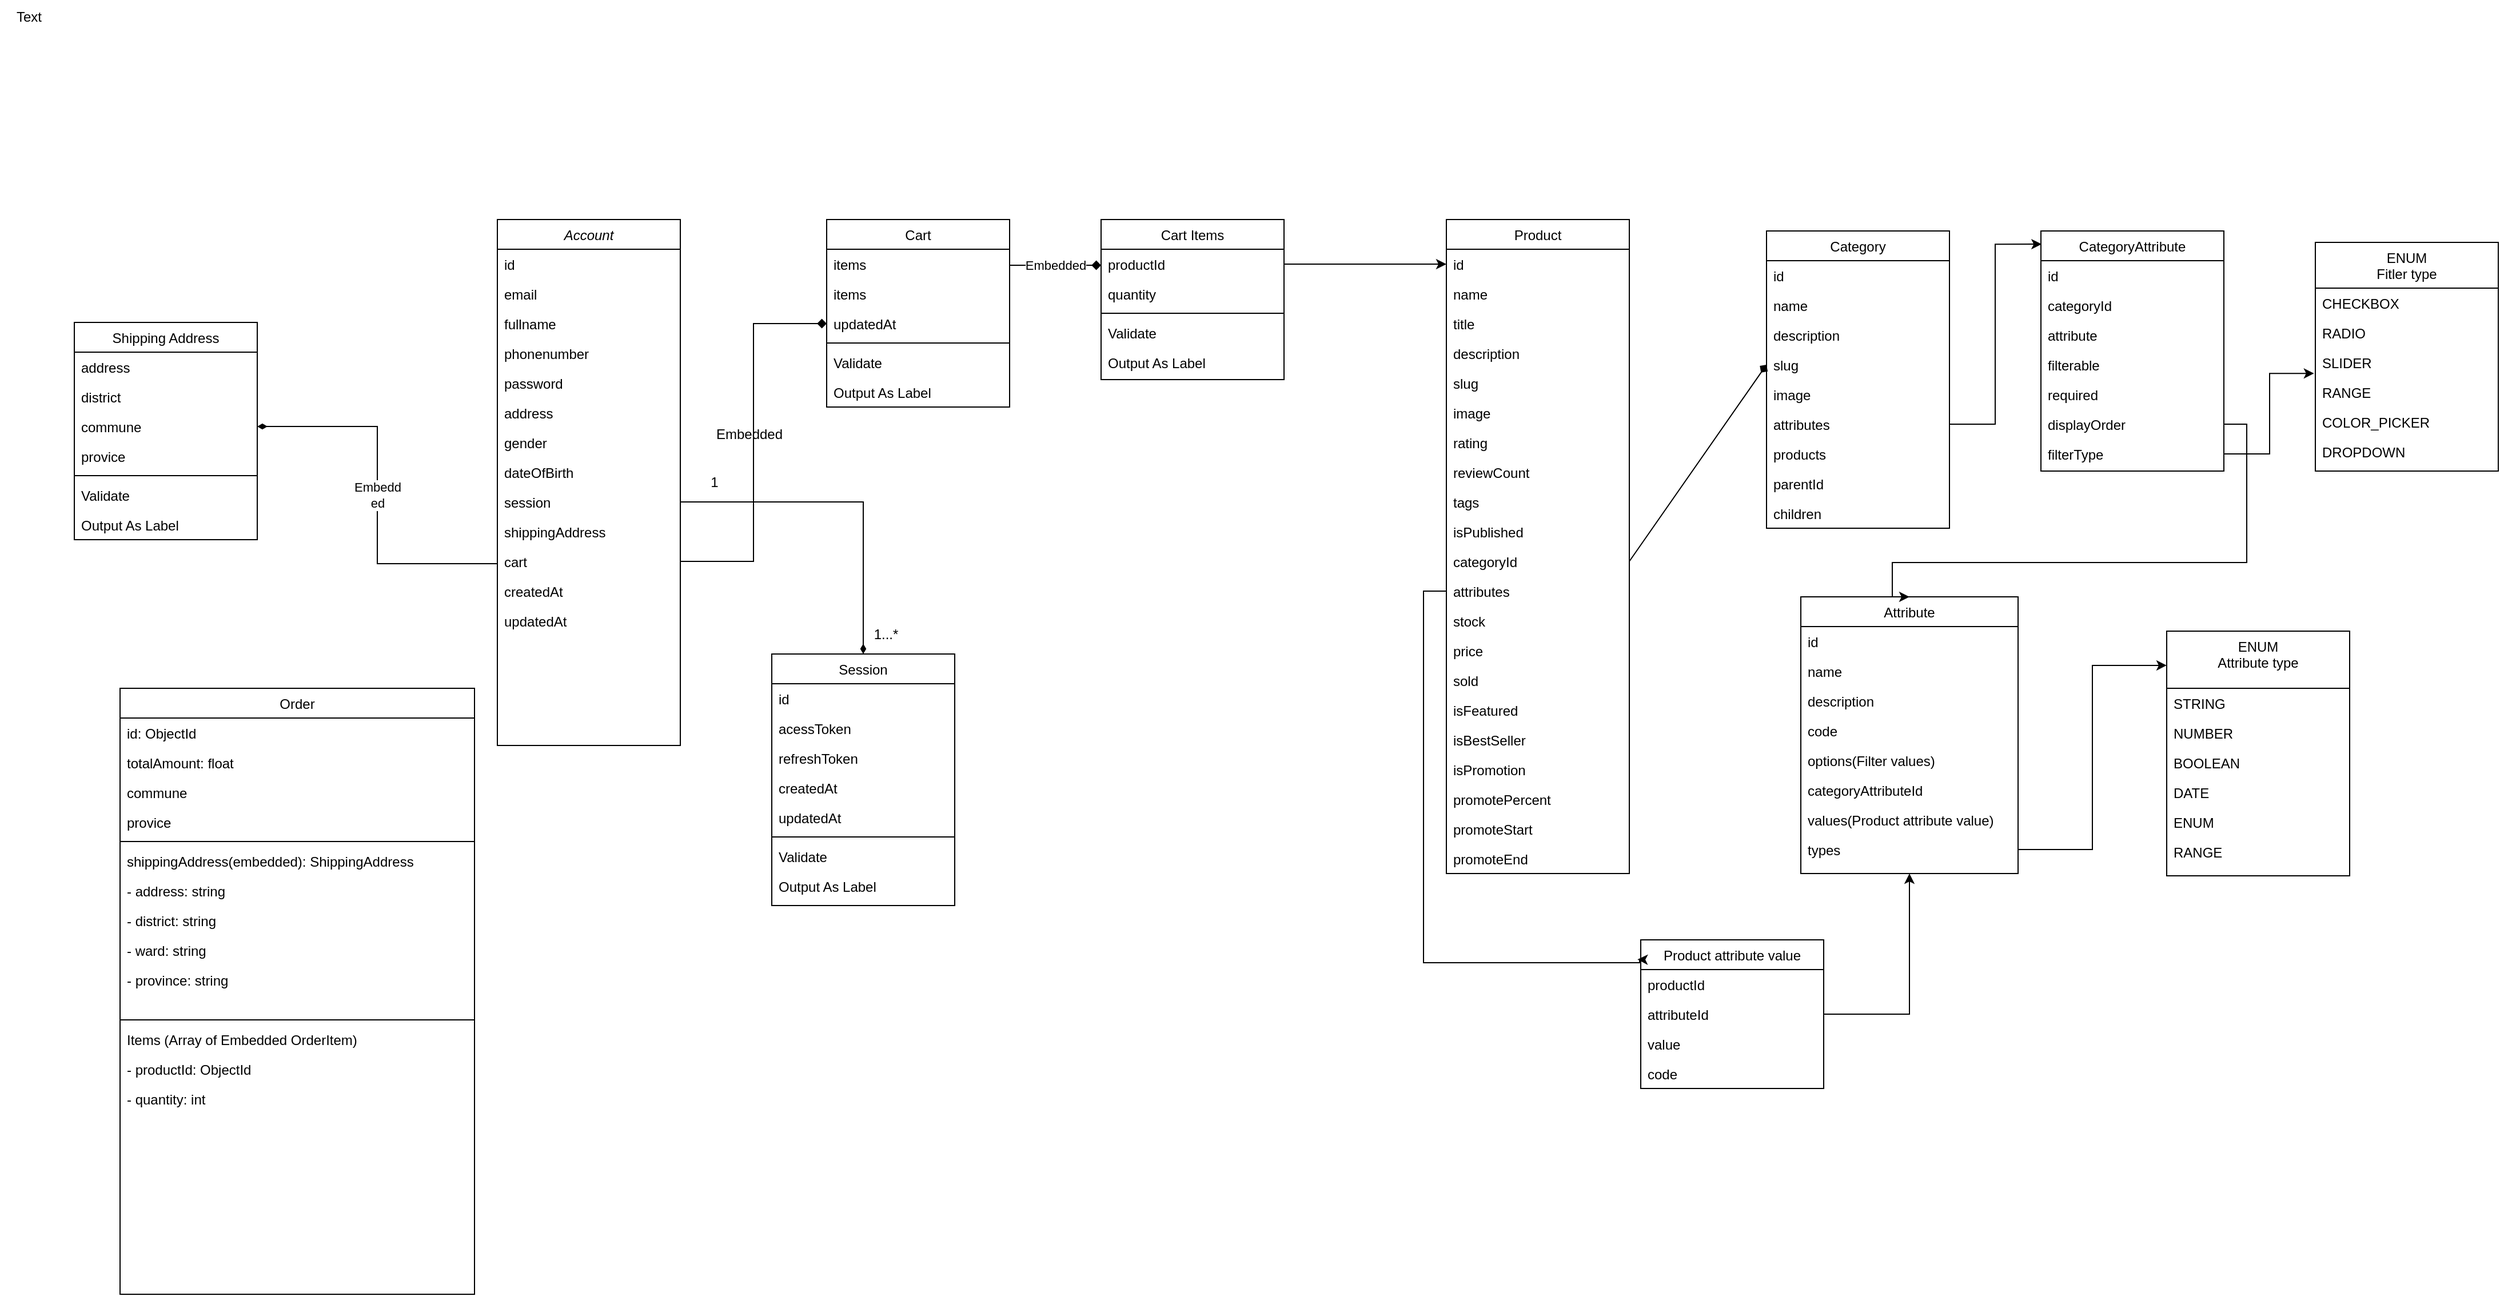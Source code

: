 <mxfile version="26.0.9">
  <diagram id="C5RBs43oDa-KdzZeNtuy" name="Page-1">
    <mxGraphModel dx="2261" dy="2013" grid="1" gridSize="10" guides="1" tooltips="1" connect="1" arrows="1" fold="1" page="1" pageScale="1" pageWidth="827" pageHeight="1169" math="0" shadow="0">
      <root>
        <mxCell id="WIyWlLk6GJQsqaUBKTNV-0" />
        <mxCell id="WIyWlLk6GJQsqaUBKTNV-1" parent="WIyWlLk6GJQsqaUBKTNV-0" />
        <mxCell id="iUmjgM7UIr8Nl2Lq2VKV-24" value="Embedd&lt;div&gt;ed&lt;/div&gt;" style="edgeStyle=elbowEdgeStyle;rounded=0;orthogonalLoop=1;jettySize=auto;html=1;entryX=1;entryY=0.5;entryDx=0;entryDy=0;endArrow=diamondThin;endFill=1;" parent="WIyWlLk6GJQsqaUBKTNV-1" target="iUmjgM7UIr8Nl2Lq2VKV-3" edge="1">
          <mxGeometry relative="1" as="geometry">
            <mxPoint x="10" y="481.01" as="sourcePoint" />
            <mxPoint x="-196.96" y="450.002" as="targetPoint" />
          </mxGeometry>
        </mxCell>
        <mxCell id="zkfFHV4jXpPFQw0GAbJ--0" value="Account" style="swimlane;fontStyle=2;align=center;verticalAlign=top;childLayout=stackLayout;horizontal=1;startSize=26;horizontalStack=0;resizeParent=1;resizeLast=0;collapsible=1;marginBottom=0;rounded=0;shadow=0;strokeWidth=1;swimlaneLine=1;" parent="WIyWlLk6GJQsqaUBKTNV-1" vertex="1">
          <mxGeometry x="10" y="180" width="160" height="460" as="geometry">
            <mxRectangle x="230" y="140" width="160" height="26" as="alternateBounds" />
          </mxGeometry>
        </mxCell>
        <mxCell id="zkfFHV4jXpPFQw0GAbJ--1" value="id" style="text;align=left;verticalAlign=top;spacingLeft=4;spacingRight=4;overflow=hidden;rotatable=0;points=[[0,0.5],[1,0.5]];portConstraint=eastwest;" parent="zkfFHV4jXpPFQw0GAbJ--0" vertex="1">
          <mxGeometry y="26" width="160" height="26" as="geometry" />
        </mxCell>
        <mxCell id="zkfFHV4jXpPFQw0GAbJ--2" value="email&#xa;" style="text;align=left;verticalAlign=top;spacingLeft=4;spacingRight=4;overflow=hidden;rotatable=0;points=[[0,0.5],[1,0.5]];portConstraint=eastwest;rounded=0;shadow=0;html=0;" parent="zkfFHV4jXpPFQw0GAbJ--0" vertex="1">
          <mxGeometry y="52" width="160" height="26" as="geometry" />
        </mxCell>
        <mxCell id="zkfFHV4jXpPFQw0GAbJ--3" value="fullname" style="text;align=left;verticalAlign=top;spacingLeft=4;spacingRight=4;overflow=hidden;rotatable=0;points=[[0,0.5],[1,0.5]];portConstraint=eastwest;rounded=0;shadow=0;html=0;" parent="zkfFHV4jXpPFQw0GAbJ--0" vertex="1">
          <mxGeometry y="78" width="160" height="26" as="geometry" />
        </mxCell>
        <mxCell id="zkfFHV4jXpPFQw0GAbJ--5" value="phonenumber&#xa;" style="text;align=left;verticalAlign=top;spacingLeft=4;spacingRight=4;overflow=hidden;rotatable=0;points=[[0,0.5],[1,0.5]];portConstraint=eastwest;" parent="zkfFHV4jXpPFQw0GAbJ--0" vertex="1">
          <mxGeometry y="104" width="160" height="26" as="geometry" />
        </mxCell>
        <mxCell id="fqHOdBvg9TRr5FOe3MdY-21" value="password" style="text;align=left;verticalAlign=top;spacingLeft=4;spacingRight=4;overflow=hidden;rotatable=0;points=[[0,0.5],[1,0.5]];portConstraint=eastwest;" parent="zkfFHV4jXpPFQw0GAbJ--0" vertex="1">
          <mxGeometry y="130" width="160" height="26" as="geometry" />
        </mxCell>
        <mxCell id="fqHOdBvg9TRr5FOe3MdY-20" value="address" style="text;align=left;verticalAlign=top;spacingLeft=4;spacingRight=4;overflow=hidden;rotatable=0;points=[[0,0.5],[1,0.5]];portConstraint=eastwest;" parent="zkfFHV4jXpPFQw0GAbJ--0" vertex="1">
          <mxGeometry y="156" width="160" height="26" as="geometry" />
        </mxCell>
        <mxCell id="fqHOdBvg9TRr5FOe3MdY-19" value="gender&#xa;" style="text;align=left;verticalAlign=top;spacingLeft=4;spacingRight=4;overflow=hidden;rotatable=0;points=[[0,0.5],[1,0.5]];portConstraint=eastwest;" parent="zkfFHV4jXpPFQw0GAbJ--0" vertex="1">
          <mxGeometry y="182" width="160" height="26" as="geometry" />
        </mxCell>
        <mxCell id="fqHOdBvg9TRr5FOe3MdY-18" value="dateOfBirth" style="text;align=left;verticalAlign=top;spacingLeft=4;spacingRight=4;overflow=hidden;rotatable=0;points=[[0,0.5],[1,0.5]];portConstraint=eastwest;" parent="zkfFHV4jXpPFQw0GAbJ--0" vertex="1">
          <mxGeometry y="208" width="160" height="26" as="geometry" />
        </mxCell>
        <mxCell id="iUmjgM7UIr8Nl2Lq2VKV-45" value="session" style="text;align=left;verticalAlign=top;spacingLeft=4;spacingRight=4;overflow=hidden;rotatable=0;points=[[0,0.5],[1,0.5]];portConstraint=eastwest;" parent="zkfFHV4jXpPFQw0GAbJ--0" vertex="1">
          <mxGeometry y="234" width="160" height="26" as="geometry" />
        </mxCell>
        <mxCell id="iUmjgM7UIr8Nl2Lq2VKV-39" value="shippingAddress" style="text;align=left;verticalAlign=top;spacingLeft=4;spacingRight=4;overflow=hidden;rotatable=0;points=[[0,0.5],[1,0.5]];portConstraint=eastwest;" parent="zkfFHV4jXpPFQw0GAbJ--0" vertex="1">
          <mxGeometry y="260" width="160" height="26" as="geometry" />
        </mxCell>
        <mxCell id="iUmjgM7UIr8Nl2Lq2VKV-40" value="cart&#xa;" style="text;align=left;verticalAlign=top;spacingLeft=4;spacingRight=4;overflow=hidden;rotatable=0;points=[[0,0.5],[1,0.5]];portConstraint=eastwest;" parent="zkfFHV4jXpPFQw0GAbJ--0" vertex="1">
          <mxGeometry y="286" width="160" height="26" as="geometry" />
        </mxCell>
        <mxCell id="fqHOdBvg9TRr5FOe3MdY-17" value="createdAt&#xa;" style="text;align=left;verticalAlign=top;spacingLeft=4;spacingRight=4;overflow=hidden;rotatable=0;points=[[0,0.5],[1,0.5]];portConstraint=eastwest;" parent="zkfFHV4jXpPFQw0GAbJ--0" vertex="1">
          <mxGeometry y="312" width="160" height="26" as="geometry" />
        </mxCell>
        <mxCell id="fqHOdBvg9TRr5FOe3MdY-5" value="updatedAt" style="text;align=left;verticalAlign=top;spacingLeft=4;spacingRight=4;overflow=hidden;rotatable=0;points=[[0,0.5],[1,0.5]];portConstraint=eastwest;" parent="zkfFHV4jXpPFQw0GAbJ--0" vertex="1">
          <mxGeometry y="338" width="160" height="26" as="geometry" />
        </mxCell>
        <mxCell id="iUmjgM7UIr8Nl2Lq2VKV-38" value="Embedded" style="edgeStyle=orthogonalEdgeStyle;rounded=0;orthogonalLoop=1;jettySize=auto;html=1;endArrow=diamond;endFill=1;" parent="WIyWlLk6GJQsqaUBKTNV-1" source="zkfFHV4jXpPFQw0GAbJ--17" target="iUmjgM7UIr8Nl2Lq2VKV-31" edge="1">
          <mxGeometry relative="1" as="geometry">
            <Array as="points">
              <mxPoint x="490" y="220" />
              <mxPoint x="490" y="220" />
            </Array>
          </mxGeometry>
        </mxCell>
        <mxCell id="zkfFHV4jXpPFQw0GAbJ--17" value="Cart" style="swimlane;fontStyle=0;align=center;verticalAlign=top;childLayout=stackLayout;horizontal=1;startSize=26;horizontalStack=0;resizeParent=1;resizeLast=0;collapsible=1;marginBottom=0;rounded=0;shadow=0;strokeWidth=1;" parent="WIyWlLk6GJQsqaUBKTNV-1" vertex="1">
          <mxGeometry x="298" y="180" width="160" height="164" as="geometry">
            <mxRectangle x="550" y="140" width="160" height="26" as="alternateBounds" />
          </mxGeometry>
        </mxCell>
        <mxCell id="zkfFHV4jXpPFQw0GAbJ--18" value="items" style="text;align=left;verticalAlign=top;spacingLeft=4;spacingRight=4;overflow=hidden;rotatable=0;points=[[0,0.5],[1,0.5]];portConstraint=eastwest;" parent="zkfFHV4jXpPFQw0GAbJ--17" vertex="1">
          <mxGeometry y="26" width="160" height="26" as="geometry" />
        </mxCell>
        <mxCell id="iUmjgM7UIr8Nl2Lq2VKV-29" value="items" style="text;align=left;verticalAlign=top;spacingLeft=4;spacingRight=4;overflow=hidden;rotatable=0;points=[[0,0.5],[1,0.5]];portConstraint=eastwest;" parent="zkfFHV4jXpPFQw0GAbJ--17" vertex="1">
          <mxGeometry y="52" width="160" height="26" as="geometry" />
        </mxCell>
        <mxCell id="zkfFHV4jXpPFQw0GAbJ--19" value="updatedAt" style="text;align=left;verticalAlign=top;spacingLeft=4;spacingRight=4;overflow=hidden;rotatable=0;points=[[0,0.5],[1,0.5]];portConstraint=eastwest;rounded=0;shadow=0;html=0;" parent="zkfFHV4jXpPFQw0GAbJ--17" vertex="1">
          <mxGeometry y="78" width="160" height="26" as="geometry" />
        </mxCell>
        <mxCell id="zkfFHV4jXpPFQw0GAbJ--23" value="" style="line;html=1;strokeWidth=1;align=left;verticalAlign=middle;spacingTop=-1;spacingLeft=3;spacingRight=3;rotatable=0;labelPosition=right;points=[];portConstraint=eastwest;" parent="zkfFHV4jXpPFQw0GAbJ--17" vertex="1">
          <mxGeometry y="104" width="160" height="8" as="geometry" />
        </mxCell>
        <mxCell id="zkfFHV4jXpPFQw0GAbJ--24" value="Validate" style="text;align=left;verticalAlign=top;spacingLeft=4;spacingRight=4;overflow=hidden;rotatable=0;points=[[0,0.5],[1,0.5]];portConstraint=eastwest;" parent="zkfFHV4jXpPFQw0GAbJ--17" vertex="1">
          <mxGeometry y="112" width="160" height="26" as="geometry" />
        </mxCell>
        <mxCell id="zkfFHV4jXpPFQw0GAbJ--25" value="Output As Label" style="text;align=left;verticalAlign=top;spacingLeft=4;spacingRight=4;overflow=hidden;rotatable=0;points=[[0,0.5],[1,0.5]];portConstraint=eastwest;" parent="zkfFHV4jXpPFQw0GAbJ--17" vertex="1">
          <mxGeometry y="138" width="160" height="26" as="geometry" />
        </mxCell>
        <mxCell id="zkfFHV4jXpPFQw0GAbJ--26" value="" style="endArrow=diamond;shadow=0;strokeWidth=1;rounded=0;endFill=1;edgeStyle=elbowEdgeStyle;entryX=0;entryY=0.5;entryDx=0;entryDy=0;exitX=1;exitY=0.5;exitDx=0;exitDy=0;" parent="WIyWlLk6GJQsqaUBKTNV-1" source="iUmjgM7UIr8Nl2Lq2VKV-40" target="zkfFHV4jXpPFQw0GAbJ--19" edge="1">
          <mxGeometry x="0.5" y="41" relative="1" as="geometry">
            <mxPoint x="230" y="510" as="sourcePoint" />
            <mxPoint x="250" y="270" as="targetPoint" />
            <mxPoint x="-40" y="32" as="offset" />
          </mxGeometry>
        </mxCell>
        <mxCell id="zkfFHV4jXpPFQw0GAbJ--29" value="Embedded" style="text;html=1;resizable=0;points=[];;align=center;verticalAlign=middle;labelBackgroundColor=none;rounded=0;shadow=0;strokeWidth=1;fontSize=12;" parent="zkfFHV4jXpPFQw0GAbJ--26" vertex="1" connectable="0">
          <mxGeometry x="0.5" y="49" relative="1" as="geometry">
            <mxPoint x="45" y="77" as="offset" />
          </mxGeometry>
        </mxCell>
        <mxCell id="iUmjgM7UIr8Nl2Lq2VKV-0" value="Shipping Address&#xa;" style="swimlane;fontStyle=0;align=center;verticalAlign=top;childLayout=stackLayout;horizontal=1;startSize=26;horizontalStack=0;resizeParent=1;resizeLast=0;collapsible=1;marginBottom=0;rounded=0;shadow=0;strokeWidth=1;" parent="WIyWlLk6GJQsqaUBKTNV-1" vertex="1">
          <mxGeometry x="-360" y="270" width="160" height="190" as="geometry">
            <mxRectangle x="550" y="140" width="160" height="26" as="alternateBounds" />
          </mxGeometry>
        </mxCell>
        <mxCell id="iUmjgM7UIr8Nl2Lq2VKV-1" value="address&#xa;" style="text;align=left;verticalAlign=top;spacingLeft=4;spacingRight=4;overflow=hidden;rotatable=0;points=[[0,0.5],[1,0.5]];portConstraint=eastwest;" parent="iUmjgM7UIr8Nl2Lq2VKV-0" vertex="1">
          <mxGeometry y="26" width="160" height="26" as="geometry" />
        </mxCell>
        <mxCell id="iUmjgM7UIr8Nl2Lq2VKV-2" value="district&#xa;" style="text;align=left;verticalAlign=top;spacingLeft=4;spacingRight=4;overflow=hidden;rotatable=0;points=[[0,0.5],[1,0.5]];portConstraint=eastwest;rounded=0;shadow=0;html=0;" parent="iUmjgM7UIr8Nl2Lq2VKV-0" vertex="1">
          <mxGeometry y="52" width="160" height="26" as="geometry" />
        </mxCell>
        <mxCell id="iUmjgM7UIr8Nl2Lq2VKV-3" value="commune&#xa;" style="text;align=left;verticalAlign=top;spacingLeft=4;spacingRight=4;overflow=hidden;rotatable=0;points=[[0,0.5],[1,0.5]];portConstraint=eastwest;rounded=0;shadow=0;html=0;" parent="iUmjgM7UIr8Nl2Lq2VKV-0" vertex="1">
          <mxGeometry y="78" width="160" height="26" as="geometry" />
        </mxCell>
        <mxCell id="iUmjgM7UIr8Nl2Lq2VKV-4" value="provice" style="text;align=left;verticalAlign=top;spacingLeft=4;spacingRight=4;overflow=hidden;rotatable=0;points=[[0,0.5],[1,0.5]];portConstraint=eastwest;rounded=0;shadow=0;html=0;" parent="iUmjgM7UIr8Nl2Lq2VKV-0" vertex="1">
          <mxGeometry y="104" width="160" height="26" as="geometry" />
        </mxCell>
        <mxCell id="iUmjgM7UIr8Nl2Lq2VKV-6" value="" style="line;html=1;strokeWidth=1;align=left;verticalAlign=middle;spacingTop=-1;spacingLeft=3;spacingRight=3;rotatable=0;labelPosition=right;points=[];portConstraint=eastwest;" parent="iUmjgM7UIr8Nl2Lq2VKV-0" vertex="1">
          <mxGeometry y="130" width="160" height="8" as="geometry" />
        </mxCell>
        <mxCell id="iUmjgM7UIr8Nl2Lq2VKV-7" value="Validate" style="text;align=left;verticalAlign=top;spacingLeft=4;spacingRight=4;overflow=hidden;rotatable=0;points=[[0,0.5],[1,0.5]];portConstraint=eastwest;" parent="iUmjgM7UIr8Nl2Lq2VKV-0" vertex="1">
          <mxGeometry y="138" width="160" height="26" as="geometry" />
        </mxCell>
        <mxCell id="iUmjgM7UIr8Nl2Lq2VKV-8" value="Output As Label" style="text;align=left;verticalAlign=top;spacingLeft=4;spacingRight=4;overflow=hidden;rotatable=0;points=[[0,0.5],[1,0.5]];portConstraint=eastwest;" parent="iUmjgM7UIr8Nl2Lq2VKV-0" vertex="1">
          <mxGeometry y="164" width="160" height="26" as="geometry" />
        </mxCell>
        <mxCell id="iUmjgM7UIr8Nl2Lq2VKV-31" value="Cart Items&#xa;" style="swimlane;fontStyle=0;align=center;verticalAlign=top;childLayout=stackLayout;horizontal=1;startSize=26;horizontalStack=0;resizeParent=1;resizeLast=0;collapsible=1;marginBottom=0;rounded=0;shadow=0;strokeWidth=1;" parent="WIyWlLk6GJQsqaUBKTNV-1" vertex="1">
          <mxGeometry x="538" y="180" width="160" height="140" as="geometry">
            <mxRectangle x="550" y="140" width="160" height="26" as="alternateBounds" />
          </mxGeometry>
        </mxCell>
        <mxCell id="iUmjgM7UIr8Nl2Lq2VKV-32" value="productId" style="text;align=left;verticalAlign=top;spacingLeft=4;spacingRight=4;overflow=hidden;rotatable=0;points=[[0,0.5],[1,0.5]];portConstraint=eastwest;" parent="iUmjgM7UIr8Nl2Lq2VKV-31" vertex="1">
          <mxGeometry y="26" width="160" height="26" as="geometry" />
        </mxCell>
        <mxCell id="iUmjgM7UIr8Nl2Lq2VKV-33" value="quantity" style="text;align=left;verticalAlign=top;spacingLeft=4;spacingRight=4;overflow=hidden;rotatable=0;points=[[0,0.5],[1,0.5]];portConstraint=eastwest;" parent="iUmjgM7UIr8Nl2Lq2VKV-31" vertex="1">
          <mxGeometry y="52" width="160" height="26" as="geometry" />
        </mxCell>
        <mxCell id="iUmjgM7UIr8Nl2Lq2VKV-35" value="" style="line;html=1;strokeWidth=1;align=left;verticalAlign=middle;spacingTop=-1;spacingLeft=3;spacingRight=3;rotatable=0;labelPosition=right;points=[];portConstraint=eastwest;" parent="iUmjgM7UIr8Nl2Lq2VKV-31" vertex="1">
          <mxGeometry y="78" width="160" height="8" as="geometry" />
        </mxCell>
        <mxCell id="iUmjgM7UIr8Nl2Lq2VKV-36" value="Validate" style="text;align=left;verticalAlign=top;spacingLeft=4;spacingRight=4;overflow=hidden;rotatable=0;points=[[0,0.5],[1,0.5]];portConstraint=eastwest;" parent="iUmjgM7UIr8Nl2Lq2VKV-31" vertex="1">
          <mxGeometry y="86" width="160" height="26" as="geometry" />
        </mxCell>
        <mxCell id="iUmjgM7UIr8Nl2Lq2VKV-37" value="Output As Label" style="text;align=left;verticalAlign=top;spacingLeft=4;spacingRight=4;overflow=hidden;rotatable=0;points=[[0,0.5],[1,0.5]];portConstraint=eastwest;" parent="iUmjgM7UIr8Nl2Lq2VKV-31" vertex="1">
          <mxGeometry y="112" width="160" height="26" as="geometry" />
        </mxCell>
        <mxCell id="iUmjgM7UIr8Nl2Lq2VKV-49" value="Session" style="swimlane;fontStyle=0;align=center;verticalAlign=top;childLayout=stackLayout;horizontal=1;startSize=26;horizontalStack=0;resizeParent=1;resizeLast=0;collapsible=1;marginBottom=0;rounded=0;shadow=0;strokeWidth=1;" parent="WIyWlLk6GJQsqaUBKTNV-1" vertex="1">
          <mxGeometry x="250" y="560" width="160" height="220" as="geometry">
            <mxRectangle x="550" y="140" width="160" height="26" as="alternateBounds" />
          </mxGeometry>
        </mxCell>
        <mxCell id="iUmjgM7UIr8Nl2Lq2VKV-50" value="id" style="text;align=left;verticalAlign=top;spacingLeft=4;spacingRight=4;overflow=hidden;rotatable=0;points=[[0,0.5],[1,0.5]];portConstraint=eastwest;" parent="iUmjgM7UIr8Nl2Lq2VKV-49" vertex="1">
          <mxGeometry y="26" width="160" height="26" as="geometry" />
        </mxCell>
        <mxCell id="iUmjgM7UIr8Nl2Lq2VKV-51" value="acessToken" style="text;align=left;verticalAlign=top;spacingLeft=4;spacingRight=4;overflow=hidden;rotatable=0;points=[[0,0.5],[1,0.5]];portConstraint=eastwest;" parent="iUmjgM7UIr8Nl2Lq2VKV-49" vertex="1">
          <mxGeometry y="52" width="160" height="26" as="geometry" />
        </mxCell>
        <mxCell id="iUmjgM7UIr8Nl2Lq2VKV-64" value="refreshToken" style="text;align=left;verticalAlign=top;spacingLeft=4;spacingRight=4;overflow=hidden;rotatable=0;points=[[0,0.5],[1,0.5]];portConstraint=eastwest;" parent="iUmjgM7UIr8Nl2Lq2VKV-49" vertex="1">
          <mxGeometry y="78" width="160" height="26" as="geometry" />
        </mxCell>
        <mxCell id="iUmjgM7UIr8Nl2Lq2VKV-63" value="createdAt" style="text;align=left;verticalAlign=top;spacingLeft=4;spacingRight=4;overflow=hidden;rotatable=0;points=[[0,0.5],[1,0.5]];portConstraint=eastwest;" parent="iUmjgM7UIr8Nl2Lq2VKV-49" vertex="1">
          <mxGeometry y="104" width="160" height="26" as="geometry" />
        </mxCell>
        <mxCell id="iUmjgM7UIr8Nl2Lq2VKV-62" value="updatedAt" style="text;align=left;verticalAlign=top;spacingLeft=4;spacingRight=4;overflow=hidden;rotatable=0;points=[[0,0.5],[1,0.5]];portConstraint=eastwest;" parent="iUmjgM7UIr8Nl2Lq2VKV-49" vertex="1">
          <mxGeometry y="130" width="160" height="26" as="geometry" />
        </mxCell>
        <mxCell id="iUmjgM7UIr8Nl2Lq2VKV-52" value="" style="line;html=1;strokeWidth=1;align=left;verticalAlign=middle;spacingTop=-1;spacingLeft=3;spacingRight=3;rotatable=0;labelPosition=right;points=[];portConstraint=eastwest;" parent="iUmjgM7UIr8Nl2Lq2VKV-49" vertex="1">
          <mxGeometry y="156" width="160" height="8" as="geometry" />
        </mxCell>
        <mxCell id="iUmjgM7UIr8Nl2Lq2VKV-53" value="Validate" style="text;align=left;verticalAlign=top;spacingLeft=4;spacingRight=4;overflow=hidden;rotatable=0;points=[[0,0.5],[1,0.5]];portConstraint=eastwest;" parent="iUmjgM7UIr8Nl2Lq2VKV-49" vertex="1">
          <mxGeometry y="164" width="160" height="26" as="geometry" />
        </mxCell>
        <mxCell id="iUmjgM7UIr8Nl2Lq2VKV-54" value="Output As Label" style="text;align=left;verticalAlign=top;spacingLeft=4;spacingRight=4;overflow=hidden;rotatable=0;points=[[0,0.5],[1,0.5]];portConstraint=eastwest;" parent="iUmjgM7UIr8Nl2Lq2VKV-49" vertex="1">
          <mxGeometry y="190" width="160" height="26" as="geometry" />
        </mxCell>
        <mxCell id="iUmjgM7UIr8Nl2Lq2VKV-48" style="edgeStyle=elbowEdgeStyle;rounded=0;orthogonalLoop=1;jettySize=auto;html=1;endArrow=diamondThin;endFill=1;" parent="WIyWlLk6GJQsqaUBKTNV-1" source="iUmjgM7UIr8Nl2Lq2VKV-45" target="iUmjgM7UIr8Nl2Lq2VKV-49" edge="1">
          <mxGeometry relative="1" as="geometry">
            <mxPoint x="740" y="560" as="targetPoint" />
            <Array as="points">
              <mxPoint x="330" y="450" />
            </Array>
          </mxGeometry>
        </mxCell>
        <mxCell id="iUmjgM7UIr8Nl2Lq2VKV-56" value="1...*" style="text;html=1;align=center;verticalAlign=middle;whiteSpace=wrap;rounded=0;" parent="WIyWlLk6GJQsqaUBKTNV-1" vertex="1">
          <mxGeometry x="330" y="530" width="40" height="25" as="geometry" />
        </mxCell>
        <mxCell id="iUmjgM7UIr8Nl2Lq2VKV-59" value="1" style="text;html=1;align=center;verticalAlign=middle;whiteSpace=wrap;rounded=0;" parent="WIyWlLk6GJQsqaUBKTNV-1" vertex="1">
          <mxGeometry x="170" y="395" width="60" height="30" as="geometry" />
        </mxCell>
        <mxCell id="7mt_x6DlCJ6sBcBGx2E5-0" value="Order&#xa;" style="swimlane;fontStyle=0;align=center;verticalAlign=top;childLayout=stackLayout;horizontal=1;startSize=26;horizontalStack=0;resizeParent=1;resizeLast=0;collapsible=1;marginBottom=0;rounded=0;shadow=0;strokeWidth=1;" parent="WIyWlLk6GJQsqaUBKTNV-1" vertex="1">
          <mxGeometry x="-320" y="590" width="310" height="530" as="geometry">
            <mxRectangle x="550" y="140" width="160" height="26" as="alternateBounds" />
          </mxGeometry>
        </mxCell>
        <mxCell id="7mt_x6DlCJ6sBcBGx2E5-1" value="id: ObjectId" style="text;align=left;verticalAlign=top;spacingLeft=4;spacingRight=4;overflow=hidden;rotatable=0;points=[[0,0.5],[1,0.5]];portConstraint=eastwest;" parent="7mt_x6DlCJ6sBcBGx2E5-0" vertex="1">
          <mxGeometry y="26" width="310" height="26" as="geometry" />
        </mxCell>
        <mxCell id="7mt_x6DlCJ6sBcBGx2E5-2" value="totalAmount: float" style="text;align=left;verticalAlign=top;spacingLeft=4;spacingRight=4;overflow=hidden;rotatable=0;points=[[0,0.5],[1,0.5]];portConstraint=eastwest;rounded=0;shadow=0;html=0;" parent="7mt_x6DlCJ6sBcBGx2E5-0" vertex="1">
          <mxGeometry y="52" width="310" height="26" as="geometry" />
        </mxCell>
        <mxCell id="7mt_x6DlCJ6sBcBGx2E5-3" value="commune&#xa;" style="text;align=left;verticalAlign=top;spacingLeft=4;spacingRight=4;overflow=hidden;rotatable=0;points=[[0,0.5],[1,0.5]];portConstraint=eastwest;rounded=0;shadow=0;html=0;" parent="7mt_x6DlCJ6sBcBGx2E5-0" vertex="1">
          <mxGeometry y="78" width="310" height="26" as="geometry" />
        </mxCell>
        <mxCell id="7mt_x6DlCJ6sBcBGx2E5-4" value="provice" style="text;align=left;verticalAlign=top;spacingLeft=4;spacingRight=4;overflow=hidden;rotatable=0;points=[[0,0.5],[1,0.5]];portConstraint=eastwest;rounded=0;shadow=0;html=0;" parent="7mt_x6DlCJ6sBcBGx2E5-0" vertex="1">
          <mxGeometry y="104" width="310" height="26" as="geometry" />
        </mxCell>
        <mxCell id="7mt_x6DlCJ6sBcBGx2E5-5" value="" style="line;html=1;strokeWidth=1;align=left;verticalAlign=middle;spacingTop=-1;spacingLeft=3;spacingRight=3;rotatable=0;labelPosition=right;points=[];portConstraint=eastwest;" parent="7mt_x6DlCJ6sBcBGx2E5-0" vertex="1">
          <mxGeometry y="130" width="310" height="8" as="geometry" />
        </mxCell>
        <mxCell id="7mt_x6DlCJ6sBcBGx2E5-6" value="shippingAddress(embedded): ShippingAddress" style="text;align=left;verticalAlign=top;spacingLeft=4;spacingRight=4;overflow=hidden;rotatable=0;points=[[0,0.5],[1,0.5]];portConstraint=eastwest;" parent="7mt_x6DlCJ6sBcBGx2E5-0" vertex="1">
          <mxGeometry y="138" width="310" height="26" as="geometry" />
        </mxCell>
        <mxCell id="7mt_x6DlCJ6sBcBGx2E5-16" value="- address: string" style="text;align=left;verticalAlign=top;spacingLeft=4;spacingRight=4;overflow=hidden;rotatable=0;points=[[0,0.5],[1,0.5]];portConstraint=eastwest;" parent="7mt_x6DlCJ6sBcBGx2E5-0" vertex="1">
          <mxGeometry y="164" width="310" height="26" as="geometry" />
        </mxCell>
        <mxCell id="7mt_x6DlCJ6sBcBGx2E5-15" value="- district: string" style="text;align=left;verticalAlign=top;spacingLeft=4;spacingRight=4;overflow=hidden;rotatable=0;points=[[0,0.5],[1,0.5]];portConstraint=eastwest;" parent="7mt_x6DlCJ6sBcBGx2E5-0" vertex="1">
          <mxGeometry y="190" width="310" height="26" as="geometry" />
        </mxCell>
        <mxCell id="7mt_x6DlCJ6sBcBGx2E5-14" value="- ward: string" style="text;align=left;verticalAlign=top;spacingLeft=4;spacingRight=4;overflow=hidden;rotatable=0;points=[[0,0.5],[1,0.5]];portConstraint=eastwest;" parent="7mt_x6DlCJ6sBcBGx2E5-0" vertex="1">
          <mxGeometry y="216" width="310" height="26" as="geometry" />
        </mxCell>
        <mxCell id="7mt_x6DlCJ6sBcBGx2E5-13" value="- province: string" style="text;align=left;verticalAlign=top;spacingLeft=4;spacingRight=4;overflow=hidden;rotatable=0;points=[[0,0.5],[1,0.5]];portConstraint=eastwest;" parent="7mt_x6DlCJ6sBcBGx2E5-0" vertex="1">
          <mxGeometry y="242" width="310" height="26" as="geometry" />
        </mxCell>
        <mxCell id="7mt_x6DlCJ6sBcBGx2E5-25" style="text;align=left;verticalAlign=top;spacingLeft=4;spacingRight=4;overflow=hidden;rotatable=0;points=[[0,0.5],[1,0.5]];portConstraint=eastwest;" parent="7mt_x6DlCJ6sBcBGx2E5-0" vertex="1">
          <mxGeometry y="268" width="310" height="26" as="geometry" />
        </mxCell>
        <mxCell id="7mt_x6DlCJ6sBcBGx2E5-24" value="Items (Array of Embedded OrderItem)" style="text;align=left;verticalAlign=top;spacingLeft=4;spacingRight=4;overflow=hidden;rotatable=0;points=[[0,0.5],[1,0.5]];portConstraint=eastwest;" parent="7mt_x6DlCJ6sBcBGx2E5-0" vertex="1">
          <mxGeometry y="294" width="310" height="26" as="geometry" />
        </mxCell>
        <mxCell id="7mt_x6DlCJ6sBcBGx2E5-23" value="- productId: ObjectId" style="text;align=left;verticalAlign=top;spacingLeft=4;spacingRight=4;overflow=hidden;rotatable=0;points=[[0,0.5],[1,0.5]];portConstraint=eastwest;" parent="7mt_x6DlCJ6sBcBGx2E5-0" vertex="1">
          <mxGeometry y="320" width="310" height="26" as="geometry" />
        </mxCell>
        <mxCell id="7mt_x6DlCJ6sBcBGx2E5-22" value="- quantity: int" style="text;align=left;verticalAlign=top;spacingLeft=4;spacingRight=4;overflow=hidden;rotatable=0;points=[[0,0.5],[1,0.5]];portConstraint=eastwest;" parent="7mt_x6DlCJ6sBcBGx2E5-0" vertex="1">
          <mxGeometry y="346" width="310" height="26" as="geometry" />
        </mxCell>
        <mxCell id="7mt_x6DlCJ6sBcBGx2E5-21" style="text;align=left;verticalAlign=top;spacingLeft=4;spacingRight=4;overflow=hidden;rotatable=0;points=[[0,0.5],[1,0.5]];portConstraint=eastwest;" parent="7mt_x6DlCJ6sBcBGx2E5-0" vertex="1">
          <mxGeometry y="372" width="310" height="26" as="geometry" />
        </mxCell>
        <mxCell id="7mt_x6DlCJ6sBcBGx2E5-26" style="text;align=left;verticalAlign=top;spacingLeft=4;spacingRight=4;overflow=hidden;rotatable=0;points=[[0,0.5],[1,0.5]];portConstraint=eastwest;" parent="7mt_x6DlCJ6sBcBGx2E5-0" vertex="1">
          <mxGeometry y="398" width="310" height="26" as="geometry" />
        </mxCell>
        <mxCell id="7mt_x6DlCJ6sBcBGx2E5-19" value="" style="endArrow=none;html=1;rounded=0;" parent="WIyWlLk6GJQsqaUBKTNV-1" edge="1">
          <mxGeometry width="50" height="50" relative="1" as="geometry">
            <mxPoint x="-320" y="880" as="sourcePoint" />
            <mxPoint x="-10" y="880" as="targetPoint" />
          </mxGeometry>
        </mxCell>
        <mxCell id="diA7m5v1dzdZ3F71zAdy-0" value="Text" style="text;html=1;align=center;verticalAlign=middle;resizable=0;points=[];autosize=1;strokeColor=none;fillColor=none;" parent="WIyWlLk6GJQsqaUBKTNV-1" vertex="1">
          <mxGeometry x="-425" y="-12" width="50" height="30" as="geometry" />
        </mxCell>
        <mxCell id="diA7m5v1dzdZ3F71zAdy-2" value="Product" style="swimlane;fontStyle=0;align=center;verticalAlign=top;childLayout=stackLayout;horizontal=1;startSize=26;horizontalStack=0;resizeParent=1;resizeLast=0;collapsible=1;marginBottom=0;rounded=0;shadow=0;strokeWidth=1;" parent="WIyWlLk6GJQsqaUBKTNV-1" vertex="1">
          <mxGeometry x="840" y="180" width="160" height="572" as="geometry">
            <mxRectangle x="550" y="140" width="160" height="26" as="alternateBounds" />
          </mxGeometry>
        </mxCell>
        <mxCell id="diA7m5v1dzdZ3F71zAdy-3" value="id&#xa;" style="text;align=left;verticalAlign=top;spacingLeft=4;spacingRight=4;overflow=hidden;rotatable=0;points=[[0,0.5],[1,0.5]];portConstraint=eastwest;" parent="diA7m5v1dzdZ3F71zAdy-2" vertex="1">
          <mxGeometry y="26" width="160" height="26" as="geometry" />
        </mxCell>
        <mxCell id="diA7m5v1dzdZ3F71zAdy-4" value="name" style="text;align=left;verticalAlign=top;spacingLeft=4;spacingRight=4;overflow=hidden;rotatable=0;points=[[0,0.5],[1,0.5]];portConstraint=eastwest;" parent="diA7m5v1dzdZ3F71zAdy-2" vertex="1">
          <mxGeometry y="52" width="160" height="26" as="geometry" />
        </mxCell>
        <mxCell id="diA7m5v1dzdZ3F71zAdy-10" value="title&#xa;" style="text;align=left;verticalAlign=top;spacingLeft=4;spacingRight=4;overflow=hidden;rotatable=0;points=[[0,0.5],[1,0.5]];portConstraint=eastwest;" parent="diA7m5v1dzdZ3F71zAdy-2" vertex="1">
          <mxGeometry y="78" width="160" height="26" as="geometry" />
        </mxCell>
        <mxCell id="diA7m5v1dzdZ3F71zAdy-11" value="description" style="text;align=left;verticalAlign=top;spacingLeft=4;spacingRight=4;overflow=hidden;rotatable=0;points=[[0,0.5],[1,0.5]];portConstraint=eastwest;" parent="diA7m5v1dzdZ3F71zAdy-2" vertex="1">
          <mxGeometry y="104" width="160" height="26" as="geometry" />
        </mxCell>
        <mxCell id="diA7m5v1dzdZ3F71zAdy-12" value="slug" style="text;align=left;verticalAlign=top;spacingLeft=4;spacingRight=4;overflow=hidden;rotatable=0;points=[[0,0.5],[1,0.5]];portConstraint=eastwest;" parent="diA7m5v1dzdZ3F71zAdy-2" vertex="1">
          <mxGeometry y="130" width="160" height="26" as="geometry" />
        </mxCell>
        <mxCell id="diA7m5v1dzdZ3F71zAdy-13" value="image" style="text;align=left;verticalAlign=top;spacingLeft=4;spacingRight=4;overflow=hidden;rotatable=0;points=[[0,0.5],[1,0.5]];portConstraint=eastwest;" parent="diA7m5v1dzdZ3F71zAdy-2" vertex="1">
          <mxGeometry y="156" width="160" height="26" as="geometry" />
        </mxCell>
        <mxCell id="diA7m5v1dzdZ3F71zAdy-14" value="rating" style="text;align=left;verticalAlign=top;spacingLeft=4;spacingRight=4;overflow=hidden;rotatable=0;points=[[0,0.5],[1,0.5]];portConstraint=eastwest;" parent="diA7m5v1dzdZ3F71zAdy-2" vertex="1">
          <mxGeometry y="182" width="160" height="26" as="geometry" />
        </mxCell>
        <mxCell id="diA7m5v1dzdZ3F71zAdy-15" value="reviewCount" style="text;align=left;verticalAlign=top;spacingLeft=4;spacingRight=4;overflow=hidden;rotatable=0;points=[[0,0.5],[1,0.5]];portConstraint=eastwest;" parent="diA7m5v1dzdZ3F71zAdy-2" vertex="1">
          <mxGeometry y="208" width="160" height="26" as="geometry" />
        </mxCell>
        <mxCell id="diA7m5v1dzdZ3F71zAdy-18" value="tags&#xa;" style="text;align=left;verticalAlign=top;spacingLeft=4;spacingRight=4;overflow=hidden;rotatable=0;points=[[0,0.5],[1,0.5]];portConstraint=eastwest;" parent="diA7m5v1dzdZ3F71zAdy-2" vertex="1">
          <mxGeometry y="234" width="160" height="26" as="geometry" />
        </mxCell>
        <mxCell id="diA7m5v1dzdZ3F71zAdy-19" value="isPublished" style="text;align=left;verticalAlign=top;spacingLeft=4;spacingRight=4;overflow=hidden;rotatable=0;points=[[0,0.5],[1,0.5]];portConstraint=eastwest;" parent="diA7m5v1dzdZ3F71zAdy-2" vertex="1">
          <mxGeometry y="260" width="160" height="26" as="geometry" />
        </mxCell>
        <mxCell id="diA7m5v1dzdZ3F71zAdy-21" value="categoryId" style="text;align=left;verticalAlign=top;spacingLeft=4;spacingRight=4;overflow=hidden;rotatable=0;points=[[0,0.5],[1,0.5]];portConstraint=eastwest;" parent="diA7m5v1dzdZ3F71zAdy-2" vertex="1">
          <mxGeometry y="286" width="160" height="26" as="geometry" />
        </mxCell>
        <mxCell id="diA7m5v1dzdZ3F71zAdy-22" value="attributes" style="text;align=left;verticalAlign=top;spacingLeft=4;spacingRight=4;overflow=hidden;rotatable=0;points=[[0,0.5],[1,0.5]];portConstraint=eastwest;" parent="diA7m5v1dzdZ3F71zAdy-2" vertex="1">
          <mxGeometry y="312" width="160" height="26" as="geometry" />
        </mxCell>
        <mxCell id="diA7m5v1dzdZ3F71zAdy-23" value="stock" style="text;align=left;verticalAlign=top;spacingLeft=4;spacingRight=4;overflow=hidden;rotatable=0;points=[[0,0.5],[1,0.5]];portConstraint=eastwest;" parent="diA7m5v1dzdZ3F71zAdy-2" vertex="1">
          <mxGeometry y="338" width="160" height="26" as="geometry" />
        </mxCell>
        <mxCell id="diA7m5v1dzdZ3F71zAdy-24" value="price" style="text;align=left;verticalAlign=top;spacingLeft=4;spacingRight=4;overflow=hidden;rotatable=0;points=[[0,0.5],[1,0.5]];portConstraint=eastwest;" parent="diA7m5v1dzdZ3F71zAdy-2" vertex="1">
          <mxGeometry y="364" width="160" height="26" as="geometry" />
        </mxCell>
        <mxCell id="diA7m5v1dzdZ3F71zAdy-25" value="sold" style="text;align=left;verticalAlign=top;spacingLeft=4;spacingRight=4;overflow=hidden;rotatable=0;points=[[0,0.5],[1,0.5]];portConstraint=eastwest;" parent="diA7m5v1dzdZ3F71zAdy-2" vertex="1">
          <mxGeometry y="390" width="160" height="26" as="geometry" />
        </mxCell>
        <mxCell id="diA7m5v1dzdZ3F71zAdy-26" value="isFeatured" style="text;align=left;verticalAlign=top;spacingLeft=4;spacingRight=4;overflow=hidden;rotatable=0;points=[[0,0.5],[1,0.5]];portConstraint=eastwest;" parent="diA7m5v1dzdZ3F71zAdy-2" vertex="1">
          <mxGeometry y="416" width="160" height="26" as="geometry" />
        </mxCell>
        <mxCell id="diA7m5v1dzdZ3F71zAdy-27" value="isBestSeller" style="text;align=left;verticalAlign=top;spacingLeft=4;spacingRight=4;overflow=hidden;rotatable=0;points=[[0,0.5],[1,0.5]];portConstraint=eastwest;" parent="diA7m5v1dzdZ3F71zAdy-2" vertex="1">
          <mxGeometry y="442" width="160" height="26" as="geometry" />
        </mxCell>
        <mxCell id="diA7m5v1dzdZ3F71zAdy-28" value="isPromotion" style="text;align=left;verticalAlign=top;spacingLeft=4;spacingRight=4;overflow=hidden;rotatable=0;points=[[0,0.5],[1,0.5]];portConstraint=eastwest;" parent="diA7m5v1dzdZ3F71zAdy-2" vertex="1">
          <mxGeometry y="468" width="160" height="26" as="geometry" />
        </mxCell>
        <mxCell id="diA7m5v1dzdZ3F71zAdy-29" value="promotePercent" style="text;align=left;verticalAlign=top;spacingLeft=4;spacingRight=4;overflow=hidden;rotatable=0;points=[[0,0.5],[1,0.5]];portConstraint=eastwest;" parent="diA7m5v1dzdZ3F71zAdy-2" vertex="1">
          <mxGeometry y="494" width="160" height="26" as="geometry" />
        </mxCell>
        <mxCell id="diA7m5v1dzdZ3F71zAdy-30" value="promoteStart" style="text;align=left;verticalAlign=top;spacingLeft=4;spacingRight=4;overflow=hidden;rotatable=0;points=[[0,0.5],[1,0.5]];portConstraint=eastwest;" parent="diA7m5v1dzdZ3F71zAdy-2" vertex="1">
          <mxGeometry y="520" width="160" height="26" as="geometry" />
        </mxCell>
        <mxCell id="diA7m5v1dzdZ3F71zAdy-31" value="promoteEnd" style="text;align=left;verticalAlign=top;spacingLeft=4;spacingRight=4;overflow=hidden;rotatable=0;points=[[0,0.5],[1,0.5]];portConstraint=eastwest;" parent="diA7m5v1dzdZ3F71zAdy-2" vertex="1">
          <mxGeometry y="546" width="160" height="26" as="geometry" />
        </mxCell>
        <mxCell id="diA7m5v1dzdZ3F71zAdy-32" value="Category" style="swimlane;fontStyle=0;align=center;verticalAlign=top;childLayout=stackLayout;horizontal=1;startSize=26;horizontalStack=0;resizeParent=1;resizeLast=0;collapsible=1;marginBottom=0;rounded=0;shadow=0;strokeWidth=1;" parent="WIyWlLk6GJQsqaUBKTNV-1" vertex="1">
          <mxGeometry x="1120" y="190" width="160" height="260" as="geometry">
            <mxRectangle x="550" y="140" width="160" height="26" as="alternateBounds" />
          </mxGeometry>
        </mxCell>
        <mxCell id="diA7m5v1dzdZ3F71zAdy-33" value="id&#xa;" style="text;align=left;verticalAlign=top;spacingLeft=4;spacingRight=4;overflow=hidden;rotatable=0;points=[[0,0.5],[1,0.5]];portConstraint=eastwest;" parent="diA7m5v1dzdZ3F71zAdy-32" vertex="1">
          <mxGeometry y="26" width="160" height="26" as="geometry" />
        </mxCell>
        <mxCell id="diA7m5v1dzdZ3F71zAdy-34" value="name" style="text;align=left;verticalAlign=top;spacingLeft=4;spacingRight=4;overflow=hidden;rotatable=0;points=[[0,0.5],[1,0.5]];portConstraint=eastwest;" parent="diA7m5v1dzdZ3F71zAdy-32" vertex="1">
          <mxGeometry y="52" width="160" height="26" as="geometry" />
        </mxCell>
        <mxCell id="diA7m5v1dzdZ3F71zAdy-36" value="description" style="text;align=left;verticalAlign=top;spacingLeft=4;spacingRight=4;overflow=hidden;rotatable=0;points=[[0,0.5],[1,0.5]];portConstraint=eastwest;" parent="diA7m5v1dzdZ3F71zAdy-32" vertex="1">
          <mxGeometry y="78" width="160" height="26" as="geometry" />
        </mxCell>
        <mxCell id="diA7m5v1dzdZ3F71zAdy-37" value="slug" style="text;align=left;verticalAlign=top;spacingLeft=4;spacingRight=4;overflow=hidden;rotatable=0;points=[[0,0.5],[1,0.5]];portConstraint=eastwest;" parent="diA7m5v1dzdZ3F71zAdy-32" vertex="1">
          <mxGeometry y="104" width="160" height="26" as="geometry" />
        </mxCell>
        <mxCell id="diA7m5v1dzdZ3F71zAdy-38" value="image" style="text;align=left;verticalAlign=top;spacingLeft=4;spacingRight=4;overflow=hidden;rotatable=0;points=[[0,0.5],[1,0.5]];portConstraint=eastwest;" parent="diA7m5v1dzdZ3F71zAdy-32" vertex="1">
          <mxGeometry y="130" width="160" height="26" as="geometry" />
        </mxCell>
        <mxCell id="diA7m5v1dzdZ3F71zAdy-44" value="attributes" style="text;align=left;verticalAlign=top;spacingLeft=4;spacingRight=4;overflow=hidden;rotatable=0;points=[[0,0.5],[1,0.5]];portConstraint=eastwest;" parent="diA7m5v1dzdZ3F71zAdy-32" vertex="1">
          <mxGeometry y="156" width="160" height="26" as="geometry" />
        </mxCell>
        <mxCell id="diA7m5v1dzdZ3F71zAdy-51" value="products" style="text;align=left;verticalAlign=top;spacingLeft=4;spacingRight=4;overflow=hidden;rotatable=0;points=[[0,0.5],[1,0.5]];portConstraint=eastwest;" parent="diA7m5v1dzdZ3F71zAdy-32" vertex="1">
          <mxGeometry y="182" width="160" height="26" as="geometry" />
        </mxCell>
        <mxCell id="Gykut8pht6HZegidqlcD-0" value="parentId" style="text;align=left;verticalAlign=top;spacingLeft=4;spacingRight=4;overflow=hidden;rotatable=0;points=[[0,0.5],[1,0.5]];portConstraint=eastwest;" vertex="1" parent="diA7m5v1dzdZ3F71zAdy-32">
          <mxGeometry y="208" width="160" height="26" as="geometry" />
        </mxCell>
        <mxCell id="Gykut8pht6HZegidqlcD-1" value="children" style="text;align=left;verticalAlign=top;spacingLeft=4;spacingRight=4;overflow=hidden;rotatable=0;points=[[0,0.5],[1,0.5]];portConstraint=eastwest;" vertex="1" parent="diA7m5v1dzdZ3F71zAdy-32">
          <mxGeometry y="234" width="160" height="26" as="geometry" />
        </mxCell>
        <mxCell id="diA7m5v1dzdZ3F71zAdy-57" value="" style="endArrow=diamond;html=1;rounded=0;entryX=0;entryY=0.5;entryDx=0;entryDy=0;exitX=1;exitY=0.5;exitDx=0;exitDy=0;endFill=1;" parent="WIyWlLk6GJQsqaUBKTNV-1" source="diA7m5v1dzdZ3F71zAdy-21" target="diA7m5v1dzdZ3F71zAdy-37" edge="1">
          <mxGeometry width="50" height="50" relative="1" as="geometry">
            <mxPoint x="780" y="410" as="sourcePoint" />
            <mxPoint x="830" y="360" as="targetPoint" />
          </mxGeometry>
        </mxCell>
        <mxCell id="diA7m5v1dzdZ3F71zAdy-59" value="Attribute" style="swimlane;fontStyle=0;align=center;verticalAlign=top;childLayout=stackLayout;horizontal=1;startSize=26;horizontalStack=0;resizeParent=1;resizeLast=0;collapsible=1;marginBottom=0;rounded=0;shadow=0;strokeWidth=1;" parent="WIyWlLk6GJQsqaUBKTNV-1" vertex="1">
          <mxGeometry x="1150" y="510" width="190" height="242" as="geometry">
            <mxRectangle x="550" y="140" width="160" height="26" as="alternateBounds" />
          </mxGeometry>
        </mxCell>
        <mxCell id="diA7m5v1dzdZ3F71zAdy-60" value="id&#xa;" style="text;align=left;verticalAlign=top;spacingLeft=4;spacingRight=4;overflow=hidden;rotatable=0;points=[[0,0.5],[1,0.5]];portConstraint=eastwest;" parent="diA7m5v1dzdZ3F71zAdy-59" vertex="1">
          <mxGeometry y="26" width="190" height="26" as="geometry" />
        </mxCell>
        <mxCell id="diA7m5v1dzdZ3F71zAdy-61" value="name" style="text;align=left;verticalAlign=top;spacingLeft=4;spacingRight=4;overflow=hidden;rotatable=0;points=[[0,0.5],[1,0.5]];portConstraint=eastwest;" parent="diA7m5v1dzdZ3F71zAdy-59" vertex="1">
          <mxGeometry y="52" width="190" height="26" as="geometry" />
        </mxCell>
        <mxCell id="diA7m5v1dzdZ3F71zAdy-62" value="description" style="text;align=left;verticalAlign=top;spacingLeft=4;spacingRight=4;overflow=hidden;rotatable=0;points=[[0,0.5],[1,0.5]];portConstraint=eastwest;" parent="diA7m5v1dzdZ3F71zAdy-59" vertex="1">
          <mxGeometry y="78" width="190" height="26" as="geometry" />
        </mxCell>
        <mxCell id="diA7m5v1dzdZ3F71zAdy-63" value="code" style="text;align=left;verticalAlign=top;spacingLeft=4;spacingRight=4;overflow=hidden;rotatable=0;points=[[0,0.5],[1,0.5]];portConstraint=eastwest;" parent="diA7m5v1dzdZ3F71zAdy-59" vertex="1">
          <mxGeometry y="104" width="190" height="26" as="geometry" />
        </mxCell>
        <mxCell id="diA7m5v1dzdZ3F71zAdy-64" value="options(Filter values)" style="text;align=left;verticalAlign=top;spacingLeft=4;spacingRight=4;overflow=hidden;rotatable=0;points=[[0,0.5],[1,0.5]];portConstraint=eastwest;" parent="diA7m5v1dzdZ3F71zAdy-59" vertex="1">
          <mxGeometry y="130" width="190" height="26" as="geometry" />
        </mxCell>
        <mxCell id="diA7m5v1dzdZ3F71zAdy-65" value="categoryAttributeId" style="text;align=left;verticalAlign=top;spacingLeft=4;spacingRight=4;overflow=hidden;rotatable=0;points=[[0,0.5],[1,0.5]];portConstraint=eastwest;" parent="diA7m5v1dzdZ3F71zAdy-59" vertex="1">
          <mxGeometry y="156" width="190" height="26" as="geometry" />
        </mxCell>
        <mxCell id="diA7m5v1dzdZ3F71zAdy-66" value="values(Product attribute value)" style="text;align=left;verticalAlign=top;spacingLeft=4;spacingRight=4;overflow=hidden;rotatable=0;points=[[0,0.5],[1,0.5]];portConstraint=eastwest;" parent="diA7m5v1dzdZ3F71zAdy-59" vertex="1">
          <mxGeometry y="182" width="190" height="26" as="geometry" />
        </mxCell>
        <mxCell id="diA7m5v1dzdZ3F71zAdy-67" value="types" style="text;align=left;verticalAlign=top;spacingLeft=4;spacingRight=4;overflow=hidden;rotatable=0;points=[[0,0.5],[1,0.5]];portConstraint=eastwest;" parent="diA7m5v1dzdZ3F71zAdy-59" vertex="1">
          <mxGeometry y="208" width="190" height="26" as="geometry" />
        </mxCell>
        <mxCell id="diA7m5v1dzdZ3F71zAdy-68" value="ENUM&#xa;Attribute type" style="swimlane;fontStyle=0;align=center;verticalAlign=top;childLayout=stackLayout;horizontal=1;startSize=50;horizontalStack=0;resizeParent=1;resizeLast=0;collapsible=1;marginBottom=0;rounded=0;shadow=0;strokeWidth=1;" parent="WIyWlLk6GJQsqaUBKTNV-1" vertex="1">
          <mxGeometry x="1470" y="540" width="160" height="214" as="geometry">
            <mxRectangle x="550" y="140" width="160" height="26" as="alternateBounds" />
          </mxGeometry>
        </mxCell>
        <mxCell id="diA7m5v1dzdZ3F71zAdy-69" value="STRING    " style="text;align=left;verticalAlign=top;spacingLeft=4;spacingRight=4;overflow=hidden;rotatable=0;points=[[0,0.5],[1,0.5]];portConstraint=eastwest;" parent="diA7m5v1dzdZ3F71zAdy-68" vertex="1">
          <mxGeometry y="50" width="160" height="26" as="geometry" />
        </mxCell>
        <mxCell id="diA7m5v1dzdZ3F71zAdy-70" value="NUMBER" style="text;align=left;verticalAlign=top;spacingLeft=4;spacingRight=4;overflow=hidden;rotatable=0;points=[[0,0.5],[1,0.5]];portConstraint=eastwest;" parent="diA7m5v1dzdZ3F71zAdy-68" vertex="1">
          <mxGeometry y="76" width="160" height="26" as="geometry" />
        </mxCell>
        <mxCell id="diA7m5v1dzdZ3F71zAdy-71" value="BOOLEAN" style="text;align=left;verticalAlign=top;spacingLeft=4;spacingRight=4;overflow=hidden;rotatable=0;points=[[0,0.5],[1,0.5]];portConstraint=eastwest;" parent="diA7m5v1dzdZ3F71zAdy-68" vertex="1">
          <mxGeometry y="102" width="160" height="26" as="geometry" />
        </mxCell>
        <mxCell id="diA7m5v1dzdZ3F71zAdy-72" value="DATE" style="text;align=left;verticalAlign=top;spacingLeft=4;spacingRight=4;overflow=hidden;rotatable=0;points=[[0,0.5],[1,0.5]];portConstraint=eastwest;" parent="diA7m5v1dzdZ3F71zAdy-68" vertex="1">
          <mxGeometry y="128" width="160" height="26" as="geometry" />
        </mxCell>
        <mxCell id="diA7m5v1dzdZ3F71zAdy-73" value="ENUM" style="text;align=left;verticalAlign=top;spacingLeft=4;spacingRight=4;overflow=hidden;rotatable=0;points=[[0,0.5],[1,0.5]];portConstraint=eastwest;" parent="diA7m5v1dzdZ3F71zAdy-68" vertex="1">
          <mxGeometry y="154" width="160" height="26" as="geometry" />
        </mxCell>
        <mxCell id="diA7m5v1dzdZ3F71zAdy-74" value="RANGE" style="text;align=left;verticalAlign=top;spacingLeft=4;spacingRight=4;overflow=hidden;rotatable=0;points=[[0,0.5],[1,0.5]];portConstraint=eastwest;" parent="diA7m5v1dzdZ3F71zAdy-68" vertex="1">
          <mxGeometry y="180" width="160" height="26" as="geometry" />
        </mxCell>
        <mxCell id="diA7m5v1dzdZ3F71zAdy-77" style="edgeStyle=orthogonalEdgeStyle;rounded=0;orthogonalLoop=1;jettySize=auto;html=1;exitX=1;exitY=0.5;exitDx=0;exitDy=0;entryX=0;entryY=0.14;entryDx=0;entryDy=0;entryPerimeter=0;" parent="WIyWlLk6GJQsqaUBKTNV-1" source="diA7m5v1dzdZ3F71zAdy-67" target="diA7m5v1dzdZ3F71zAdy-68" edge="1">
          <mxGeometry relative="1" as="geometry" />
        </mxCell>
        <mxCell id="diA7m5v1dzdZ3F71zAdy-78" value="CategoryAttribute" style="swimlane;fontStyle=0;align=center;verticalAlign=top;childLayout=stackLayout;horizontal=1;startSize=26;horizontalStack=0;resizeParent=1;resizeLast=0;collapsible=1;marginBottom=0;rounded=0;shadow=0;strokeWidth=1;" parent="WIyWlLk6GJQsqaUBKTNV-1" vertex="1">
          <mxGeometry x="1360" y="190" width="160" height="210" as="geometry">
            <mxRectangle x="550" y="140" width="160" height="26" as="alternateBounds" />
          </mxGeometry>
        </mxCell>
        <mxCell id="diA7m5v1dzdZ3F71zAdy-79" value="id&#xa;" style="text;align=left;verticalAlign=top;spacingLeft=4;spacingRight=4;overflow=hidden;rotatable=0;points=[[0,0.5],[1,0.5]];portConstraint=eastwest;" parent="diA7m5v1dzdZ3F71zAdy-78" vertex="1">
          <mxGeometry y="26" width="160" height="26" as="geometry" />
        </mxCell>
        <mxCell id="diA7m5v1dzdZ3F71zAdy-80" value="categoryId" style="text;align=left;verticalAlign=top;spacingLeft=4;spacingRight=4;overflow=hidden;rotatable=0;points=[[0,0.5],[1,0.5]];portConstraint=eastwest;" parent="diA7m5v1dzdZ3F71zAdy-78" vertex="1">
          <mxGeometry y="52" width="160" height="26" as="geometry" />
        </mxCell>
        <mxCell id="diA7m5v1dzdZ3F71zAdy-81" value="attribute" style="text;align=left;verticalAlign=top;spacingLeft=4;spacingRight=4;overflow=hidden;rotatable=0;points=[[0,0.5],[1,0.5]];portConstraint=eastwest;" parent="diA7m5v1dzdZ3F71zAdy-78" vertex="1">
          <mxGeometry y="78" width="160" height="26" as="geometry" />
        </mxCell>
        <mxCell id="diA7m5v1dzdZ3F71zAdy-82" value="filterable" style="text;align=left;verticalAlign=top;spacingLeft=4;spacingRight=4;overflow=hidden;rotatable=0;points=[[0,0.5],[1,0.5]];portConstraint=eastwest;" parent="diA7m5v1dzdZ3F71zAdy-78" vertex="1">
          <mxGeometry y="104" width="160" height="26" as="geometry" />
        </mxCell>
        <mxCell id="diA7m5v1dzdZ3F71zAdy-83" value="required" style="text;align=left;verticalAlign=top;spacingLeft=4;spacingRight=4;overflow=hidden;rotatable=0;points=[[0,0.5],[1,0.5]];portConstraint=eastwest;" parent="diA7m5v1dzdZ3F71zAdy-78" vertex="1">
          <mxGeometry y="130" width="160" height="26" as="geometry" />
        </mxCell>
        <mxCell id="diA7m5v1dzdZ3F71zAdy-84" value="displayOrder" style="text;align=left;verticalAlign=top;spacingLeft=4;spacingRight=4;overflow=hidden;rotatable=0;points=[[0,0.5],[1,0.5]];portConstraint=eastwest;" parent="diA7m5v1dzdZ3F71zAdy-78" vertex="1">
          <mxGeometry y="156" width="160" height="26" as="geometry" />
        </mxCell>
        <mxCell id="diA7m5v1dzdZ3F71zAdy-85" value="filterType" style="text;align=left;verticalAlign=top;spacingLeft=4;spacingRight=4;overflow=hidden;rotatable=0;points=[[0,0.5],[1,0.5]];portConstraint=eastwest;" parent="diA7m5v1dzdZ3F71zAdy-78" vertex="1">
          <mxGeometry y="182" width="160" height="26" as="geometry" />
        </mxCell>
        <mxCell id="diA7m5v1dzdZ3F71zAdy-87" style="edgeStyle=orthogonalEdgeStyle;rounded=0;orthogonalLoop=1;jettySize=auto;html=1;exitX=1;exitY=0.5;exitDx=0;exitDy=0;entryX=0.004;entryY=0.055;entryDx=0;entryDy=0;entryPerimeter=0;" parent="WIyWlLk6GJQsqaUBKTNV-1" source="diA7m5v1dzdZ3F71zAdy-44" target="diA7m5v1dzdZ3F71zAdy-78" edge="1">
          <mxGeometry relative="1" as="geometry" />
        </mxCell>
        <mxCell id="diA7m5v1dzdZ3F71zAdy-88" style="edgeStyle=orthogonalEdgeStyle;rounded=0;orthogonalLoop=1;jettySize=auto;html=1;exitX=1;exitY=0.5;exitDx=0;exitDy=0;entryX=0.5;entryY=0;entryDx=0;entryDy=0;" parent="WIyWlLk6GJQsqaUBKTNV-1" source="diA7m5v1dzdZ3F71zAdy-84" target="diA7m5v1dzdZ3F71zAdy-59" edge="1">
          <mxGeometry relative="1" as="geometry">
            <Array as="points">
              <mxPoint x="1540" y="359" />
              <mxPoint x="1540" y="480" />
              <mxPoint x="1230" y="480" />
            </Array>
          </mxGeometry>
        </mxCell>
        <mxCell id="diA7m5v1dzdZ3F71zAdy-89" value="ENUM&#xa;Fitler type" style="swimlane;fontStyle=0;align=center;verticalAlign=top;childLayout=stackLayout;horizontal=1;startSize=40;horizontalStack=0;resizeParent=1;resizeLast=0;collapsible=1;marginBottom=0;rounded=0;shadow=0;strokeWidth=1;" parent="WIyWlLk6GJQsqaUBKTNV-1" vertex="1">
          <mxGeometry x="1600" y="200" width="160" height="200" as="geometry">
            <mxRectangle x="550" y="140" width="160" height="26" as="alternateBounds" />
          </mxGeometry>
        </mxCell>
        <mxCell id="diA7m5v1dzdZ3F71zAdy-90" value="CHECKBOX" style="text;align=left;verticalAlign=top;spacingLeft=4;spacingRight=4;overflow=hidden;rotatable=0;points=[[0,0.5],[1,0.5]];portConstraint=eastwest;" parent="diA7m5v1dzdZ3F71zAdy-89" vertex="1">
          <mxGeometry y="40" width="160" height="26" as="geometry" />
        </mxCell>
        <mxCell id="diA7m5v1dzdZ3F71zAdy-91" value="RADIO" style="text;align=left;verticalAlign=top;spacingLeft=4;spacingRight=4;overflow=hidden;rotatable=0;points=[[0,0.5],[1,0.5]];portConstraint=eastwest;" parent="diA7m5v1dzdZ3F71zAdy-89" vertex="1">
          <mxGeometry y="66" width="160" height="26" as="geometry" />
        </mxCell>
        <mxCell id="diA7m5v1dzdZ3F71zAdy-92" value="SLIDER" style="text;align=left;verticalAlign=top;spacingLeft=4;spacingRight=4;overflow=hidden;rotatable=0;points=[[0,0.5],[1,0.5]];portConstraint=eastwest;" parent="diA7m5v1dzdZ3F71zAdy-89" vertex="1">
          <mxGeometry y="92" width="160" height="26" as="geometry" />
        </mxCell>
        <mxCell id="diA7m5v1dzdZ3F71zAdy-93" value="RANGE" style="text;align=left;verticalAlign=top;spacingLeft=4;spacingRight=4;overflow=hidden;rotatable=0;points=[[0,0.5],[1,0.5]];portConstraint=eastwest;" parent="diA7m5v1dzdZ3F71zAdy-89" vertex="1">
          <mxGeometry y="118" width="160" height="26" as="geometry" />
        </mxCell>
        <mxCell id="diA7m5v1dzdZ3F71zAdy-94" value="COLOR_PICKER" style="text;align=left;verticalAlign=top;spacingLeft=4;spacingRight=4;overflow=hidden;rotatable=0;points=[[0,0.5],[1,0.5]];portConstraint=eastwest;" parent="diA7m5v1dzdZ3F71zAdy-89" vertex="1">
          <mxGeometry y="144" width="160" height="26" as="geometry" />
        </mxCell>
        <mxCell id="diA7m5v1dzdZ3F71zAdy-95" value="DROPDOWN" style="text;align=left;verticalAlign=top;spacingLeft=4;spacingRight=4;overflow=hidden;rotatable=0;points=[[0,0.5],[1,0.5]];portConstraint=eastwest;" parent="diA7m5v1dzdZ3F71zAdy-89" vertex="1">
          <mxGeometry y="170" width="160" height="26" as="geometry" />
        </mxCell>
        <mxCell id="diA7m5v1dzdZ3F71zAdy-97" style="edgeStyle=orthogonalEdgeStyle;rounded=0;orthogonalLoop=1;jettySize=auto;html=1;exitX=1;exitY=0.5;exitDx=0;exitDy=0;entryX=-0.007;entryY=0.868;entryDx=0;entryDy=0;entryPerimeter=0;" parent="WIyWlLk6GJQsqaUBKTNV-1" source="diA7m5v1dzdZ3F71zAdy-85" target="diA7m5v1dzdZ3F71zAdy-92" edge="1">
          <mxGeometry relative="1" as="geometry" />
        </mxCell>
        <mxCell id="diA7m5v1dzdZ3F71zAdy-100" value="Product attribute value" style="swimlane;fontStyle=0;align=center;verticalAlign=top;childLayout=stackLayout;horizontal=1;startSize=26;horizontalStack=0;resizeParent=1;resizeLast=0;collapsible=1;marginBottom=0;rounded=0;shadow=0;strokeWidth=1;" parent="WIyWlLk6GJQsqaUBKTNV-1" vertex="1">
          <mxGeometry x="1010" y="810" width="160" height="130" as="geometry">
            <mxRectangle x="550" y="140" width="160" height="26" as="alternateBounds" />
          </mxGeometry>
        </mxCell>
        <mxCell id="diA7m5v1dzdZ3F71zAdy-101" value="productId" style="text;align=left;verticalAlign=top;spacingLeft=4;spacingRight=4;overflow=hidden;rotatable=0;points=[[0,0.5],[1,0.5]];portConstraint=eastwest;" parent="diA7m5v1dzdZ3F71zAdy-100" vertex="1">
          <mxGeometry y="26" width="160" height="26" as="geometry" />
        </mxCell>
        <mxCell id="diA7m5v1dzdZ3F71zAdy-102" value="attributeId" style="text;align=left;verticalAlign=top;spacingLeft=4;spacingRight=4;overflow=hidden;rotatable=0;points=[[0,0.5],[1,0.5]];portConstraint=eastwest;" parent="diA7m5v1dzdZ3F71zAdy-100" vertex="1">
          <mxGeometry y="52" width="160" height="26" as="geometry" />
        </mxCell>
        <mxCell id="diA7m5v1dzdZ3F71zAdy-103" value="value" style="text;align=left;verticalAlign=top;spacingLeft=4;spacingRight=4;overflow=hidden;rotatable=0;points=[[0,0.5],[1,0.5]];portConstraint=eastwest;" parent="diA7m5v1dzdZ3F71zAdy-100" vertex="1">
          <mxGeometry y="78" width="160" height="26" as="geometry" />
        </mxCell>
        <mxCell id="diA7m5v1dzdZ3F71zAdy-104" value="code" style="text;align=left;verticalAlign=top;spacingLeft=4;spacingRight=4;overflow=hidden;rotatable=0;points=[[0,0.5],[1,0.5]];portConstraint=eastwest;" parent="diA7m5v1dzdZ3F71zAdy-100" vertex="1">
          <mxGeometry y="104" width="160" height="26" as="geometry" />
        </mxCell>
        <mxCell id="diA7m5v1dzdZ3F71zAdy-110" style="edgeStyle=orthogonalEdgeStyle;rounded=0;orthogonalLoop=1;jettySize=auto;html=1;exitX=1;exitY=0.5;exitDx=0;exitDy=0;entryX=0.5;entryY=1;entryDx=0;entryDy=0;" parent="WIyWlLk6GJQsqaUBKTNV-1" source="diA7m5v1dzdZ3F71zAdy-102" target="diA7m5v1dzdZ3F71zAdy-59" edge="1">
          <mxGeometry relative="1" as="geometry" />
        </mxCell>
        <mxCell id="diA7m5v1dzdZ3F71zAdy-111" style="edgeStyle=orthogonalEdgeStyle;rounded=0;orthogonalLoop=1;jettySize=auto;html=1;exitX=1;exitY=0.5;exitDx=0;exitDy=0;" parent="WIyWlLk6GJQsqaUBKTNV-1" source="iUmjgM7UIr8Nl2Lq2VKV-32" target="diA7m5v1dzdZ3F71zAdy-3" edge="1">
          <mxGeometry relative="1" as="geometry" />
        </mxCell>
        <mxCell id="diA7m5v1dzdZ3F71zAdy-113" style="edgeStyle=orthogonalEdgeStyle;rounded=0;orthogonalLoop=1;jettySize=auto;html=1;exitX=0;exitY=0.5;exitDx=0;exitDy=0;entryX=-0.018;entryY=0.132;entryDx=0;entryDy=0;entryPerimeter=0;" parent="WIyWlLk6GJQsqaUBKTNV-1" source="diA7m5v1dzdZ3F71zAdy-22" target="diA7m5v1dzdZ3F71zAdy-100" edge="1">
          <mxGeometry relative="1" as="geometry">
            <Array as="points">
              <mxPoint x="820" y="505" />
              <mxPoint x="820" y="830" />
              <mxPoint x="1009" y="830" />
              <mxPoint x="1009" y="827" />
            </Array>
          </mxGeometry>
        </mxCell>
      </root>
    </mxGraphModel>
  </diagram>
</mxfile>
